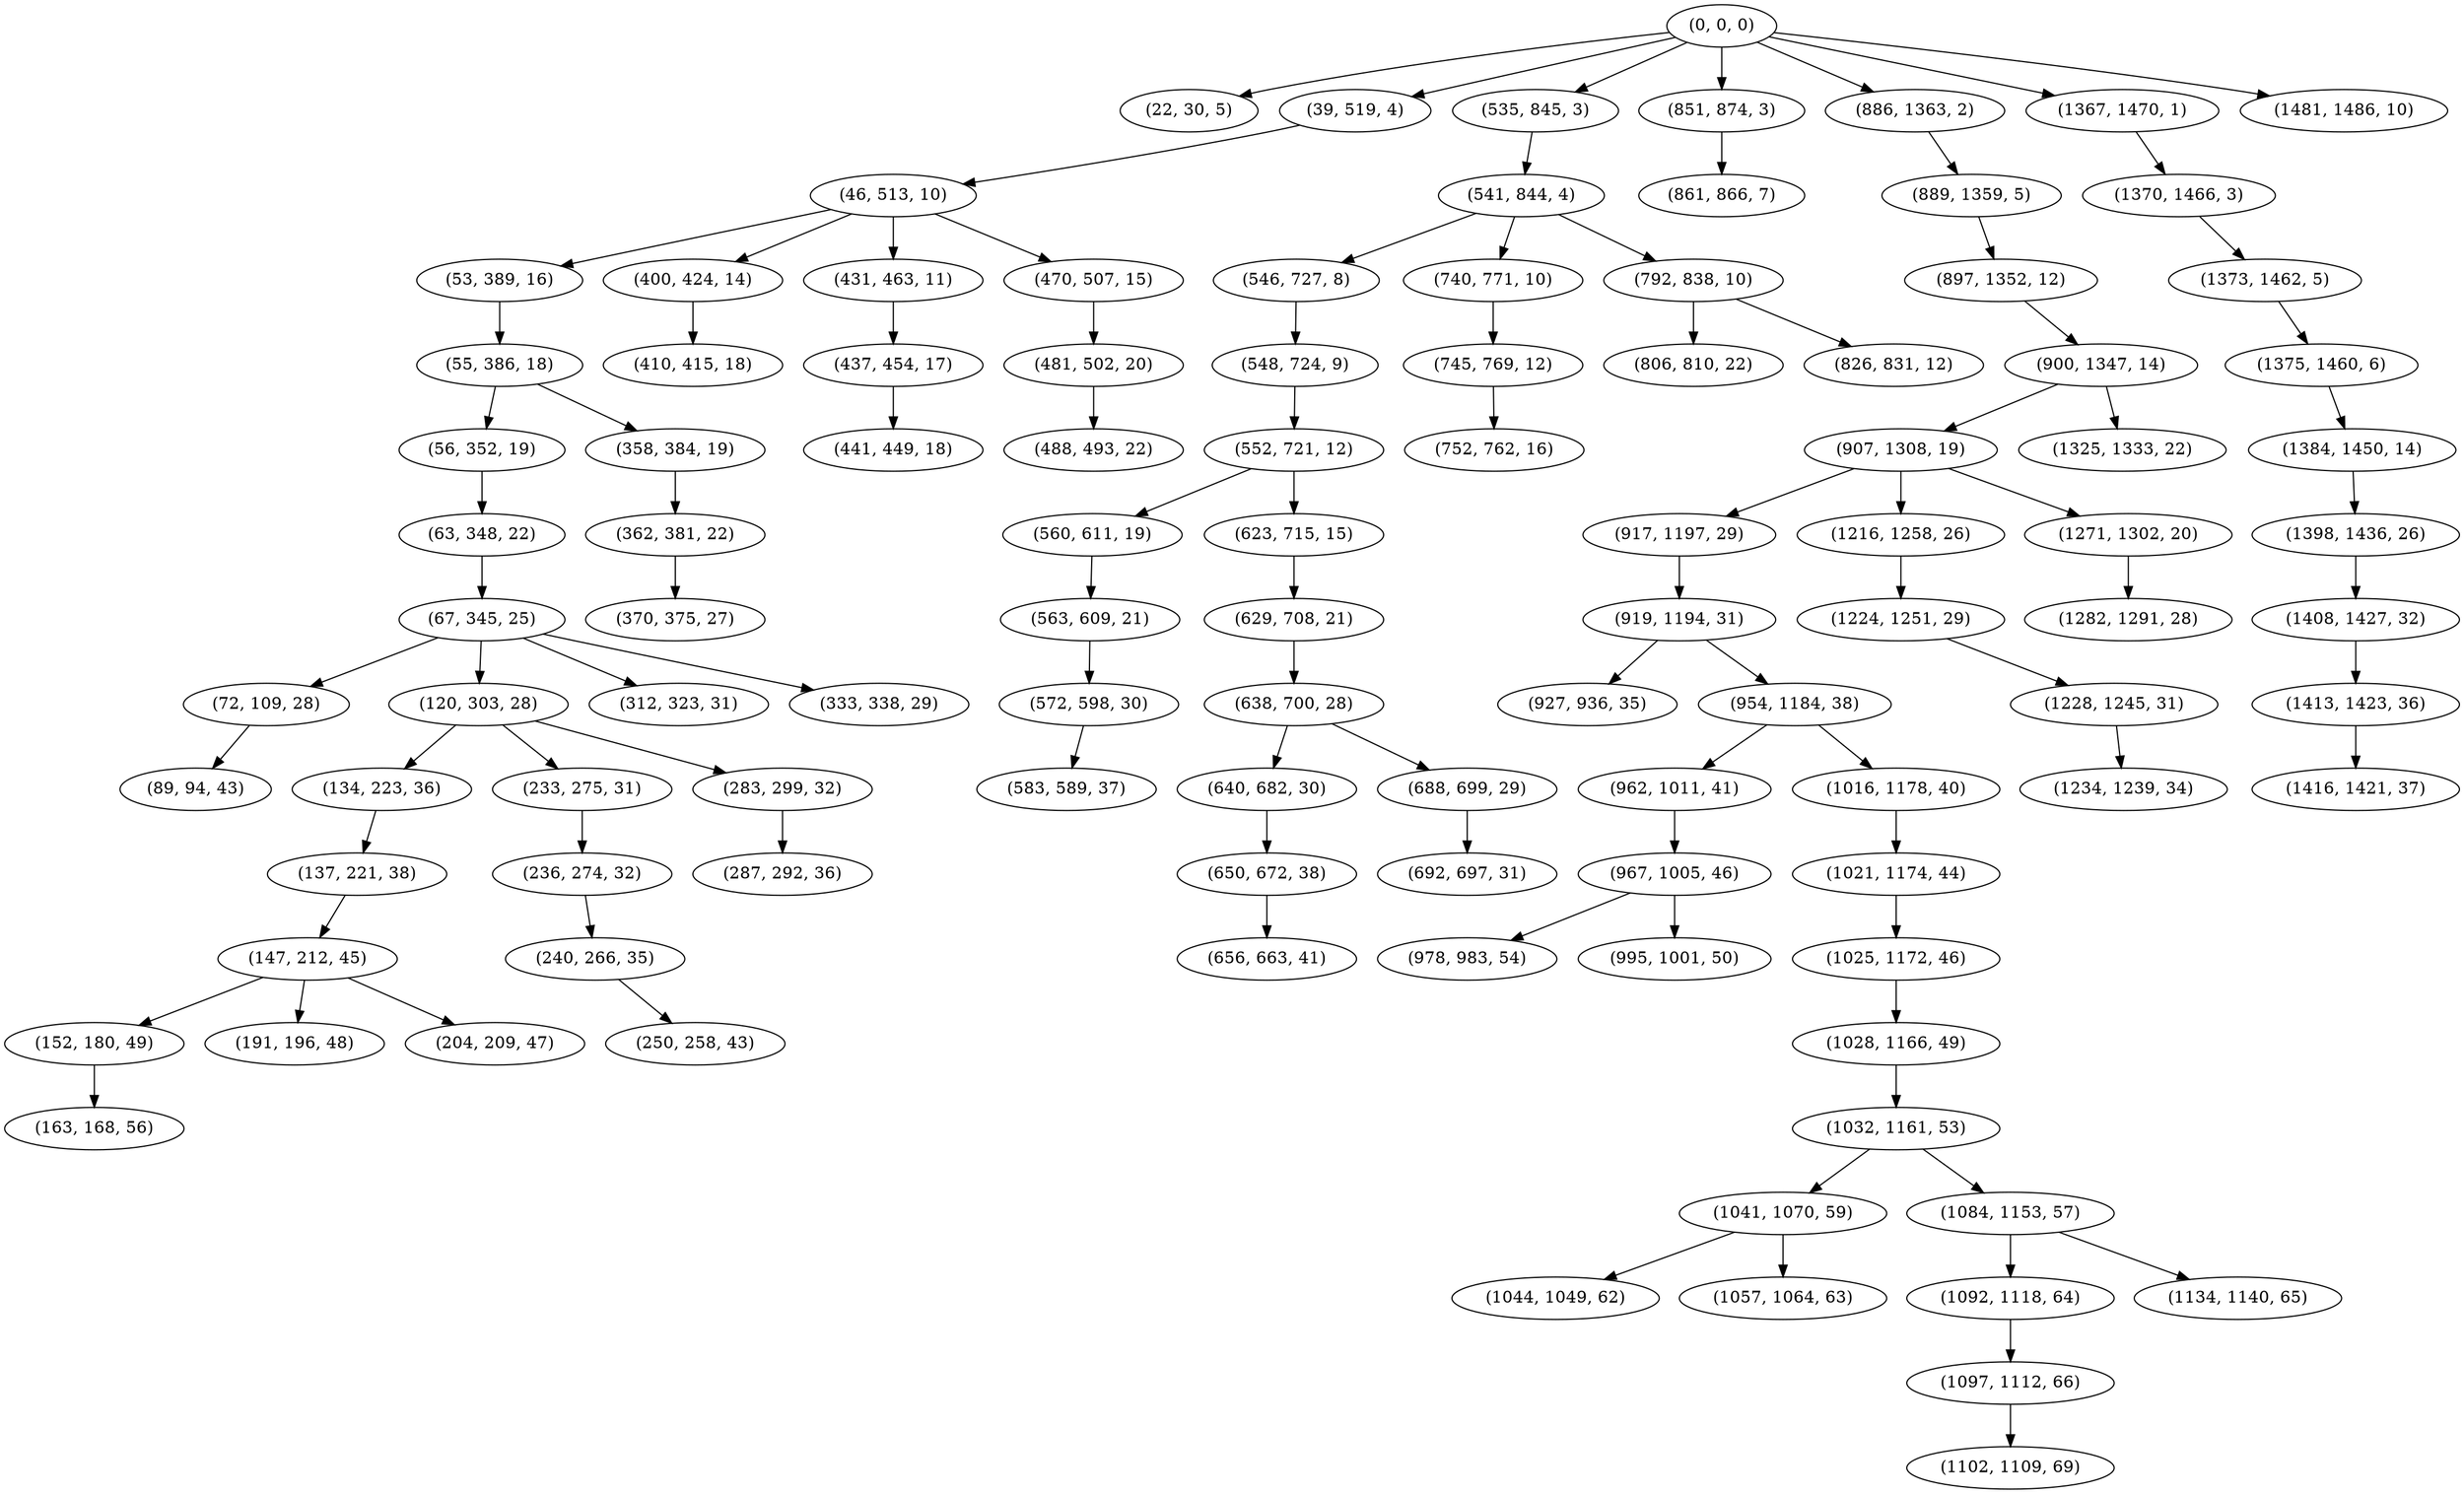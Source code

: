 digraph tree {
    "(0, 0, 0)";
    "(22, 30, 5)";
    "(39, 519, 4)";
    "(46, 513, 10)";
    "(53, 389, 16)";
    "(55, 386, 18)";
    "(56, 352, 19)";
    "(63, 348, 22)";
    "(67, 345, 25)";
    "(72, 109, 28)";
    "(89, 94, 43)";
    "(120, 303, 28)";
    "(134, 223, 36)";
    "(137, 221, 38)";
    "(147, 212, 45)";
    "(152, 180, 49)";
    "(163, 168, 56)";
    "(191, 196, 48)";
    "(204, 209, 47)";
    "(233, 275, 31)";
    "(236, 274, 32)";
    "(240, 266, 35)";
    "(250, 258, 43)";
    "(283, 299, 32)";
    "(287, 292, 36)";
    "(312, 323, 31)";
    "(333, 338, 29)";
    "(358, 384, 19)";
    "(362, 381, 22)";
    "(370, 375, 27)";
    "(400, 424, 14)";
    "(410, 415, 18)";
    "(431, 463, 11)";
    "(437, 454, 17)";
    "(441, 449, 18)";
    "(470, 507, 15)";
    "(481, 502, 20)";
    "(488, 493, 22)";
    "(535, 845, 3)";
    "(541, 844, 4)";
    "(546, 727, 8)";
    "(548, 724, 9)";
    "(552, 721, 12)";
    "(560, 611, 19)";
    "(563, 609, 21)";
    "(572, 598, 30)";
    "(583, 589, 37)";
    "(623, 715, 15)";
    "(629, 708, 21)";
    "(638, 700, 28)";
    "(640, 682, 30)";
    "(650, 672, 38)";
    "(656, 663, 41)";
    "(688, 699, 29)";
    "(692, 697, 31)";
    "(740, 771, 10)";
    "(745, 769, 12)";
    "(752, 762, 16)";
    "(792, 838, 10)";
    "(806, 810, 22)";
    "(826, 831, 12)";
    "(851, 874, 3)";
    "(861, 866, 7)";
    "(886, 1363, 2)";
    "(889, 1359, 5)";
    "(897, 1352, 12)";
    "(900, 1347, 14)";
    "(907, 1308, 19)";
    "(917, 1197, 29)";
    "(919, 1194, 31)";
    "(927, 936, 35)";
    "(954, 1184, 38)";
    "(962, 1011, 41)";
    "(967, 1005, 46)";
    "(978, 983, 54)";
    "(995, 1001, 50)";
    "(1016, 1178, 40)";
    "(1021, 1174, 44)";
    "(1025, 1172, 46)";
    "(1028, 1166, 49)";
    "(1032, 1161, 53)";
    "(1041, 1070, 59)";
    "(1044, 1049, 62)";
    "(1057, 1064, 63)";
    "(1084, 1153, 57)";
    "(1092, 1118, 64)";
    "(1097, 1112, 66)";
    "(1102, 1109, 69)";
    "(1134, 1140, 65)";
    "(1216, 1258, 26)";
    "(1224, 1251, 29)";
    "(1228, 1245, 31)";
    "(1234, 1239, 34)";
    "(1271, 1302, 20)";
    "(1282, 1291, 28)";
    "(1325, 1333, 22)";
    "(1367, 1470, 1)";
    "(1370, 1466, 3)";
    "(1373, 1462, 5)";
    "(1375, 1460, 6)";
    "(1384, 1450, 14)";
    "(1398, 1436, 26)";
    "(1408, 1427, 32)";
    "(1413, 1423, 36)";
    "(1416, 1421, 37)";
    "(1481, 1486, 10)";
    "(0, 0, 0)" -> "(22, 30, 5)";
    "(0, 0, 0)" -> "(39, 519, 4)";
    "(0, 0, 0)" -> "(535, 845, 3)";
    "(0, 0, 0)" -> "(851, 874, 3)";
    "(0, 0, 0)" -> "(886, 1363, 2)";
    "(0, 0, 0)" -> "(1367, 1470, 1)";
    "(0, 0, 0)" -> "(1481, 1486, 10)";
    "(39, 519, 4)" -> "(46, 513, 10)";
    "(46, 513, 10)" -> "(53, 389, 16)";
    "(46, 513, 10)" -> "(400, 424, 14)";
    "(46, 513, 10)" -> "(431, 463, 11)";
    "(46, 513, 10)" -> "(470, 507, 15)";
    "(53, 389, 16)" -> "(55, 386, 18)";
    "(55, 386, 18)" -> "(56, 352, 19)";
    "(55, 386, 18)" -> "(358, 384, 19)";
    "(56, 352, 19)" -> "(63, 348, 22)";
    "(63, 348, 22)" -> "(67, 345, 25)";
    "(67, 345, 25)" -> "(72, 109, 28)";
    "(67, 345, 25)" -> "(120, 303, 28)";
    "(67, 345, 25)" -> "(312, 323, 31)";
    "(67, 345, 25)" -> "(333, 338, 29)";
    "(72, 109, 28)" -> "(89, 94, 43)";
    "(120, 303, 28)" -> "(134, 223, 36)";
    "(120, 303, 28)" -> "(233, 275, 31)";
    "(120, 303, 28)" -> "(283, 299, 32)";
    "(134, 223, 36)" -> "(137, 221, 38)";
    "(137, 221, 38)" -> "(147, 212, 45)";
    "(147, 212, 45)" -> "(152, 180, 49)";
    "(147, 212, 45)" -> "(191, 196, 48)";
    "(147, 212, 45)" -> "(204, 209, 47)";
    "(152, 180, 49)" -> "(163, 168, 56)";
    "(233, 275, 31)" -> "(236, 274, 32)";
    "(236, 274, 32)" -> "(240, 266, 35)";
    "(240, 266, 35)" -> "(250, 258, 43)";
    "(283, 299, 32)" -> "(287, 292, 36)";
    "(358, 384, 19)" -> "(362, 381, 22)";
    "(362, 381, 22)" -> "(370, 375, 27)";
    "(400, 424, 14)" -> "(410, 415, 18)";
    "(431, 463, 11)" -> "(437, 454, 17)";
    "(437, 454, 17)" -> "(441, 449, 18)";
    "(470, 507, 15)" -> "(481, 502, 20)";
    "(481, 502, 20)" -> "(488, 493, 22)";
    "(535, 845, 3)" -> "(541, 844, 4)";
    "(541, 844, 4)" -> "(546, 727, 8)";
    "(541, 844, 4)" -> "(740, 771, 10)";
    "(541, 844, 4)" -> "(792, 838, 10)";
    "(546, 727, 8)" -> "(548, 724, 9)";
    "(548, 724, 9)" -> "(552, 721, 12)";
    "(552, 721, 12)" -> "(560, 611, 19)";
    "(552, 721, 12)" -> "(623, 715, 15)";
    "(560, 611, 19)" -> "(563, 609, 21)";
    "(563, 609, 21)" -> "(572, 598, 30)";
    "(572, 598, 30)" -> "(583, 589, 37)";
    "(623, 715, 15)" -> "(629, 708, 21)";
    "(629, 708, 21)" -> "(638, 700, 28)";
    "(638, 700, 28)" -> "(640, 682, 30)";
    "(638, 700, 28)" -> "(688, 699, 29)";
    "(640, 682, 30)" -> "(650, 672, 38)";
    "(650, 672, 38)" -> "(656, 663, 41)";
    "(688, 699, 29)" -> "(692, 697, 31)";
    "(740, 771, 10)" -> "(745, 769, 12)";
    "(745, 769, 12)" -> "(752, 762, 16)";
    "(792, 838, 10)" -> "(806, 810, 22)";
    "(792, 838, 10)" -> "(826, 831, 12)";
    "(851, 874, 3)" -> "(861, 866, 7)";
    "(886, 1363, 2)" -> "(889, 1359, 5)";
    "(889, 1359, 5)" -> "(897, 1352, 12)";
    "(897, 1352, 12)" -> "(900, 1347, 14)";
    "(900, 1347, 14)" -> "(907, 1308, 19)";
    "(900, 1347, 14)" -> "(1325, 1333, 22)";
    "(907, 1308, 19)" -> "(917, 1197, 29)";
    "(907, 1308, 19)" -> "(1216, 1258, 26)";
    "(907, 1308, 19)" -> "(1271, 1302, 20)";
    "(917, 1197, 29)" -> "(919, 1194, 31)";
    "(919, 1194, 31)" -> "(927, 936, 35)";
    "(919, 1194, 31)" -> "(954, 1184, 38)";
    "(954, 1184, 38)" -> "(962, 1011, 41)";
    "(954, 1184, 38)" -> "(1016, 1178, 40)";
    "(962, 1011, 41)" -> "(967, 1005, 46)";
    "(967, 1005, 46)" -> "(978, 983, 54)";
    "(967, 1005, 46)" -> "(995, 1001, 50)";
    "(1016, 1178, 40)" -> "(1021, 1174, 44)";
    "(1021, 1174, 44)" -> "(1025, 1172, 46)";
    "(1025, 1172, 46)" -> "(1028, 1166, 49)";
    "(1028, 1166, 49)" -> "(1032, 1161, 53)";
    "(1032, 1161, 53)" -> "(1041, 1070, 59)";
    "(1032, 1161, 53)" -> "(1084, 1153, 57)";
    "(1041, 1070, 59)" -> "(1044, 1049, 62)";
    "(1041, 1070, 59)" -> "(1057, 1064, 63)";
    "(1084, 1153, 57)" -> "(1092, 1118, 64)";
    "(1084, 1153, 57)" -> "(1134, 1140, 65)";
    "(1092, 1118, 64)" -> "(1097, 1112, 66)";
    "(1097, 1112, 66)" -> "(1102, 1109, 69)";
    "(1216, 1258, 26)" -> "(1224, 1251, 29)";
    "(1224, 1251, 29)" -> "(1228, 1245, 31)";
    "(1228, 1245, 31)" -> "(1234, 1239, 34)";
    "(1271, 1302, 20)" -> "(1282, 1291, 28)";
    "(1367, 1470, 1)" -> "(1370, 1466, 3)";
    "(1370, 1466, 3)" -> "(1373, 1462, 5)";
    "(1373, 1462, 5)" -> "(1375, 1460, 6)";
    "(1375, 1460, 6)" -> "(1384, 1450, 14)";
    "(1384, 1450, 14)" -> "(1398, 1436, 26)";
    "(1398, 1436, 26)" -> "(1408, 1427, 32)";
    "(1408, 1427, 32)" -> "(1413, 1423, 36)";
    "(1413, 1423, 36)" -> "(1416, 1421, 37)";
}
